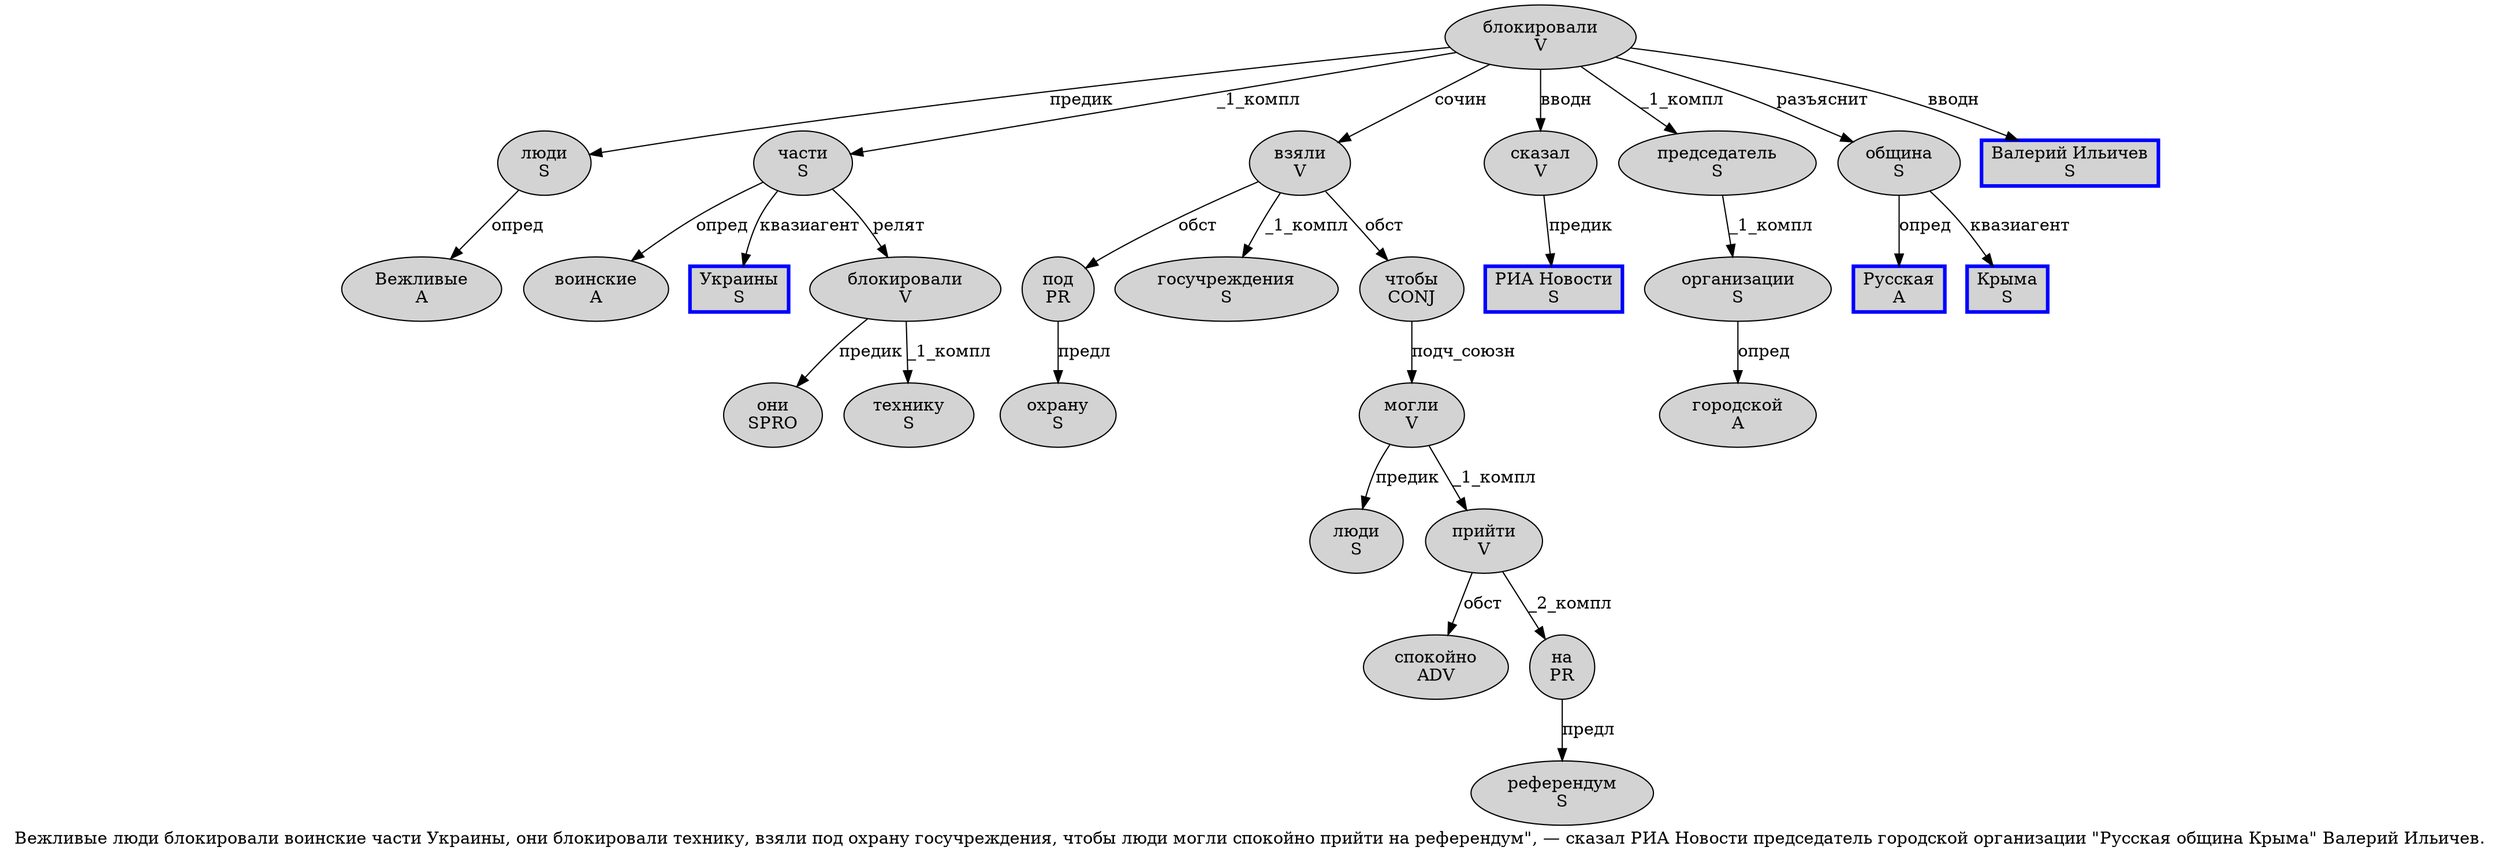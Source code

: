 digraph SENTENCE_3 {
	graph [label="Вежливые люди блокировали воинские части Украины, они блокировали технику, взяли под охрану госучреждения, чтобы люди могли спокойно прийти на референдум\", — сказал РИА Новости председатель городской организации \"Русская община Крыма\" Валерий Ильичев."]
	node [style=filled]
		0 [label="Вежливые
A" color="" fillcolor=lightgray penwidth=1 shape=ellipse]
		1 [label="люди
S" color="" fillcolor=lightgray penwidth=1 shape=ellipse]
		2 [label="блокировали
V" color="" fillcolor=lightgray penwidth=1 shape=ellipse]
		3 [label="воинские
A" color="" fillcolor=lightgray penwidth=1 shape=ellipse]
		4 [label="части
S" color="" fillcolor=lightgray penwidth=1 shape=ellipse]
		5 [label="Украины
S" color=blue fillcolor=lightgray penwidth=3 shape=box]
		7 [label="они
SPRO" color="" fillcolor=lightgray penwidth=1 shape=ellipse]
		8 [label="блокировали
V" color="" fillcolor=lightgray penwidth=1 shape=ellipse]
		9 [label="технику
S" color="" fillcolor=lightgray penwidth=1 shape=ellipse]
		11 [label="взяли
V" color="" fillcolor=lightgray penwidth=1 shape=ellipse]
		12 [label="под
PR" color="" fillcolor=lightgray penwidth=1 shape=ellipse]
		13 [label="охрану
S" color="" fillcolor=lightgray penwidth=1 shape=ellipse]
		14 [label="госучреждения
S" color="" fillcolor=lightgray penwidth=1 shape=ellipse]
		16 [label="чтобы
CONJ" color="" fillcolor=lightgray penwidth=1 shape=ellipse]
		17 [label="люди
S" color="" fillcolor=lightgray penwidth=1 shape=ellipse]
		18 [label="могли
V" color="" fillcolor=lightgray penwidth=1 shape=ellipse]
		19 [label="спокойно
ADV" color="" fillcolor=lightgray penwidth=1 shape=ellipse]
		20 [label="прийти
V" color="" fillcolor=lightgray penwidth=1 shape=ellipse]
		21 [label="на
PR" color="" fillcolor=lightgray penwidth=1 shape=ellipse]
		22 [label="референдум
S" color="" fillcolor=lightgray penwidth=1 shape=ellipse]
		26 [label="сказал
V" color="" fillcolor=lightgray penwidth=1 shape=ellipse]
		27 [label="РИА Новости
S" color=blue fillcolor=lightgray penwidth=3 shape=box]
		28 [label="председатель
S" color="" fillcolor=lightgray penwidth=1 shape=ellipse]
		29 [label="городской
A" color="" fillcolor=lightgray penwidth=1 shape=ellipse]
		30 [label="организации
S" color="" fillcolor=lightgray penwidth=1 shape=ellipse]
		32 [label="Русская
A" color=blue fillcolor=lightgray penwidth=3 shape=box]
		33 [label="община
S" color="" fillcolor=lightgray penwidth=1 shape=ellipse]
		34 [label="Крыма
S" color=blue fillcolor=lightgray penwidth=3 shape=box]
		36 [label="Валерий Ильичев
S" color=blue fillcolor=lightgray penwidth=3 shape=box]
			4 -> 3 [label="опред"]
			4 -> 5 [label="квазиагент"]
			4 -> 8 [label="релят"]
			2 -> 1 [label="предик"]
			2 -> 4 [label="_1_компл"]
			2 -> 11 [label="сочин"]
			2 -> 26 [label="вводн"]
			2 -> 28 [label="_1_компл"]
			2 -> 33 [label="разъяснит"]
			2 -> 36 [label="вводн"]
			20 -> 19 [label="обст"]
			20 -> 21 [label="_2_компл"]
			1 -> 0 [label="опред"]
			8 -> 7 [label="предик"]
			8 -> 9 [label="_1_компл"]
			21 -> 22 [label="предл"]
			33 -> 32 [label="опред"]
			33 -> 34 [label="квазиагент"]
			30 -> 29 [label="опред"]
			26 -> 27 [label="предик"]
			16 -> 18 [label="подч_союзн"]
			18 -> 17 [label="предик"]
			18 -> 20 [label="_1_компл"]
			28 -> 30 [label="_1_компл"]
			11 -> 12 [label="обст"]
			11 -> 14 [label="_1_компл"]
			11 -> 16 [label="обст"]
			12 -> 13 [label="предл"]
}